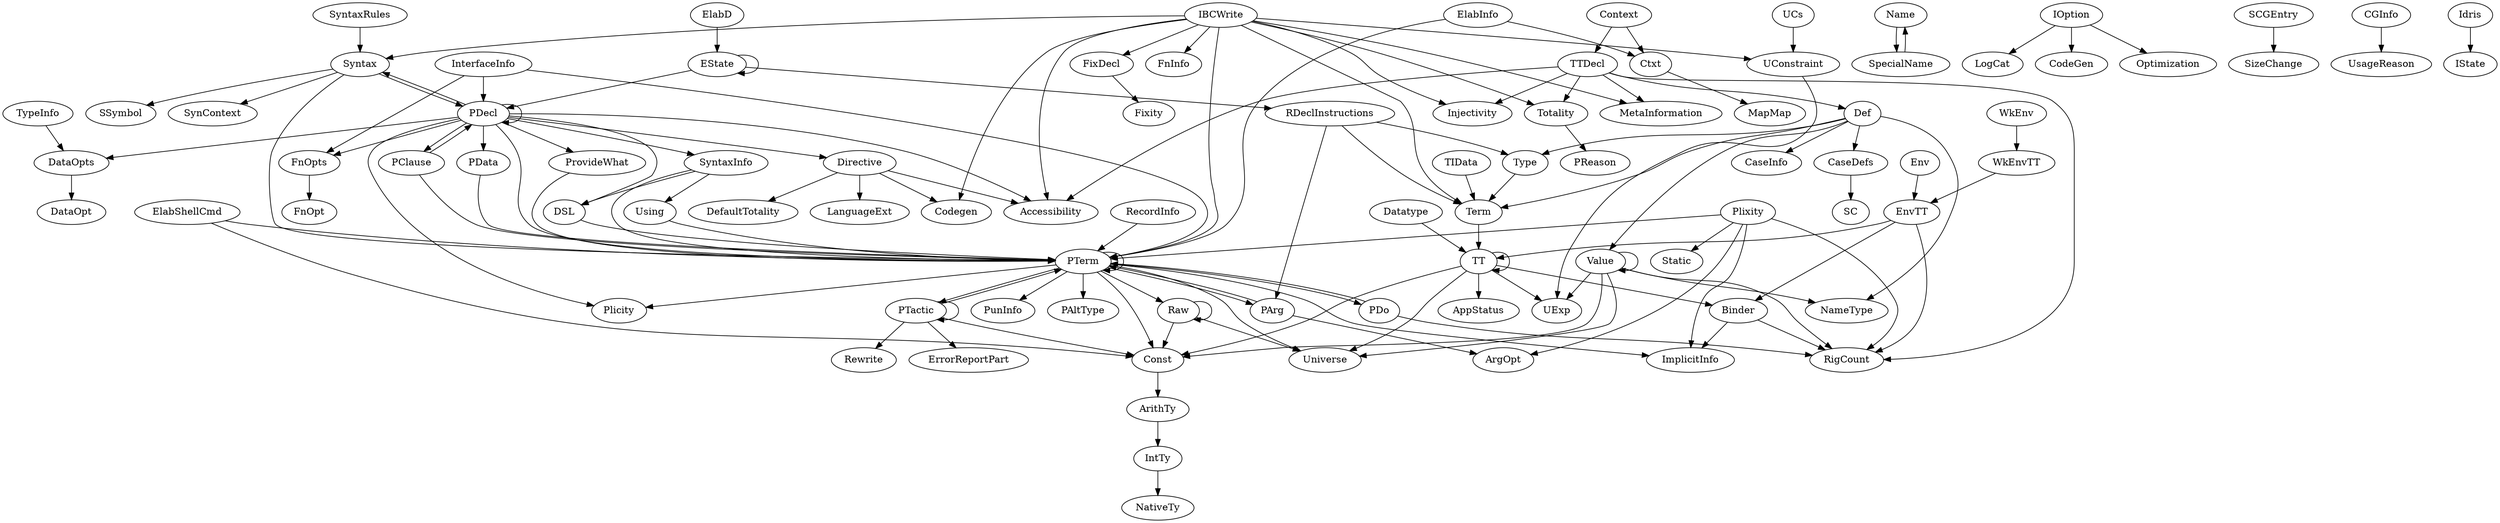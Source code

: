 digraph Idris {
      /* Evaluate.hs */
      // Eval -> State
      // Eval -> EvalState
      // EvalOpt -> Spec
      // EvalOpt -> Simplify
      // EvalOpt -> AtREPL
      // EvalOpt -> RunTT
      // EvalOpt -> Unfold

//      subgraph { PDecl, PTerm }

      Value -> NameType
      Value -> RigCount
      Value -> Value
      Value -> UExp
      Value -> Universe
      Value -> Const

      Def -> Type
      Def -> Term
      Def -> NameType
      Def -> Value
      Def -> CaseInfo
      Def -> CaseDefs

      CaseDefs -> SC
      // CaseDefs -> Name

      Accessibility
      Injectivity
      Totality -> PReason

      // PReason -> Name

      MetaInformation

      Context -> Ctxt
      Context -> TTDecl

      TTDecl -> Def
      TTDecl -> RigCount
      TTDecl -> Injectivity
      TTDecl -> Accessibility
      TTDecl -> Totality
      TTDecl -> MetaInformation

      /* Evaluate.hs */
//      Err -> Term
//      TC -> Err
      Name -> SpecialName
      // Name -> Name
      SpecialName -> Name
      Ctxt -> MapMap
      IntTy -> NativeTy
      ArithTy -> IntTy
      Const -> ArithTy
      Universe
      Raw -> Raw
      // Raw -> Name
      Raw -> Universe
      Raw -> Const
      Binder -> RigCount
      Binder -> ImplicitInfo
      // Binder -> Name
      UExp
      UConstraint -> UExp
      UCs -> UConstraint
      // TT -> NameType
      TT -> Binder
      TT -> TT
      TT -> AppStatus
      TT -> Const
      TT -> UExp
      TT -> Universe
      EnvTT -> RigCount
      EnvTT -> Binder
      EnvTT -> TT
      Datatype -> TT
      DataOpts -> DataOpt
      TypeInfo -> DataOpts
      // TypeInfo -> Name
      Term -> TT
      // Term -> Name
      Type -> Term
      Env -> EnvTT
      // Env -> Name
      WkEnvTT -> EnvTT
      WkEnv -> WkEnvTT

      /* AbsSyntaxTree.hs */
      ElabInfo -> Ctxt
      ElabInfo -> PTerm
      // ElabInfo -> ElabInfo
      // ElabInfo -> ElabWhat
      // ElabInfo -> PDecl
      // ElabInfo -> Name
      IOption -> LogCat
      IOption -> CodeGen
      IOption -> Optimization
//      IState -> Context
//      IState -> ConstrinatFC
//      IState -> FixDecl
//      IState -> PArg
//      IState -> InterfaceInfo
//      IState -> RecordInfo
//      IState -> DSL
//      IState -> OptInfo
//      IState -> TypeInfo
//      // IState -> Name
//      IState -> Term
//      IState -> PTerm
//      IState -> FnOpt
//      IState -> CGInfo
//      IState -> Ctxt
//      IState -> TIData
//      IState -> FnInfo
//      IState -> IOption
//      IState -> PTerm
//      IState -> SyntaxRules
//      IState -> PrimFn
////      IState -> Err
//      IState -> Axxessibility
//      IState -> DefaultTotality
//      IState -> IBCWrite
//      IState -> DynamicLib
//      IState -> LanguageExt
//      IState -> InteractiveOpts
//      IState -> PDecl
      SCGEntry -> SizeChange
      CGInfo -> UsageReason
      // CGInfo -> Name
      IBCWrite -> FixDecl
      IBCWrite -> Syntax
      IBCWrite -> Codegen
      IBCWrite -> Accessibility
      IBCWrite -> MetaInformation
      IBCWrite -> Totality
      IBCWrite -> Injectivity
      IBCWrite -> FnInfo
      IBCWrite -> Term
      IBCWrite -> PTerm
      IBCWrite -> UConstraint
      Idris -> IState
//      Idris -> Err
      ElabShellCmd -> PTerm
      ElabShellCmd -> Const
      // ElabShellCmd -> Name
      FixDecl -> Fixity
      Plixity -> Static
      Plixity -> ImplicitInfo
      Plixity -> RigCount
      Plixity -> ArgOpt
      Plixity -> PTerm
      // FnOpt -> Name
      FnOpts -> FnOpt
      ProvideWhat -> PTerm
      // PDecl -> Name
//      PDecl -> Err
      PDecl -> SyntaxInfo
      PDecl -> FnOpts
      PDecl -> PClause
      PDecl -> DataOpts
      PDecl -> PData
      PDecl -> PDecl
      PDecl -> Plicity
      PDecl -> Accessibility
      PDecl -> DSL
      PDecl -> Syntax
      PDecl -> Directive
      PDecl -> ProvideWhat
      PDecl -> PTerm
      Directive -> Codegen
      // Directive -> Name
      Directive -> Accessibility
      Directive -> DefaultTotality
      Directive -> LanguageExt
      RDeclInstructions -> PArg
      RDeclInstructions -> Type
      RDeclInstructions -> Term
      // RDeclInstructions -> Name
      EState -> EState
      EState -> RDeclInstructions
      EState -> PDecl
      // EState -> Name
      ElabD -> EState
      // PClause -> Name
      PClause -> PDecl
      PClause -> PTerm
//      PData -> Err
      PData -> PTerm
      PTerm -> Raw
      // PTerm -> Name
      PTerm -> Plicity
      PTerm -> PTerm
      PTerm -> PArg
      PTerm -> ImplicitInfo
      PTerm -> PunInfo
      PTerm -> PAltType
      PTerm -> Universe
      PTerm -> PDo
      PTerm -> Const
      PTerm -> PTactic
      // PTactic -> Name
      PTactic -> Rewrite
      PTactic -> PTactic
      PTactic -> PTerm
      PTactic -> Const
      PTactic -> ErrorReportPart
      PDo -> RigCount
      // PDo -> Name
      PDo -> PTerm
      PArg -> ArgOpt
      // PArg -> Name
      PArg -> PTerm
      // InterfaceInfo -> Name
      InterfaceInfo -> FnOpts
      InterfaceInfo -> PTerm
      InterfaceInfo -> PDecl
      RecordInfo -> PTerm
      TIData -> Term
      // OptInfo -> Name
      DSL -> PTerm
      Syntax -> PTerm
      Syntax -> SSymbol
      Syntax -> SynContext
      Syntax -> PDecl
      // SSymbol -> Name
      SyntaxRules -> Syntax
      // Using -> Name
      Using -> PTerm
      SyntaxInfo -> PTerm
      // SyntaxInfo -> Name
      SyntaxInfo -> Using
      SyntaxInfo -> DSL
}
